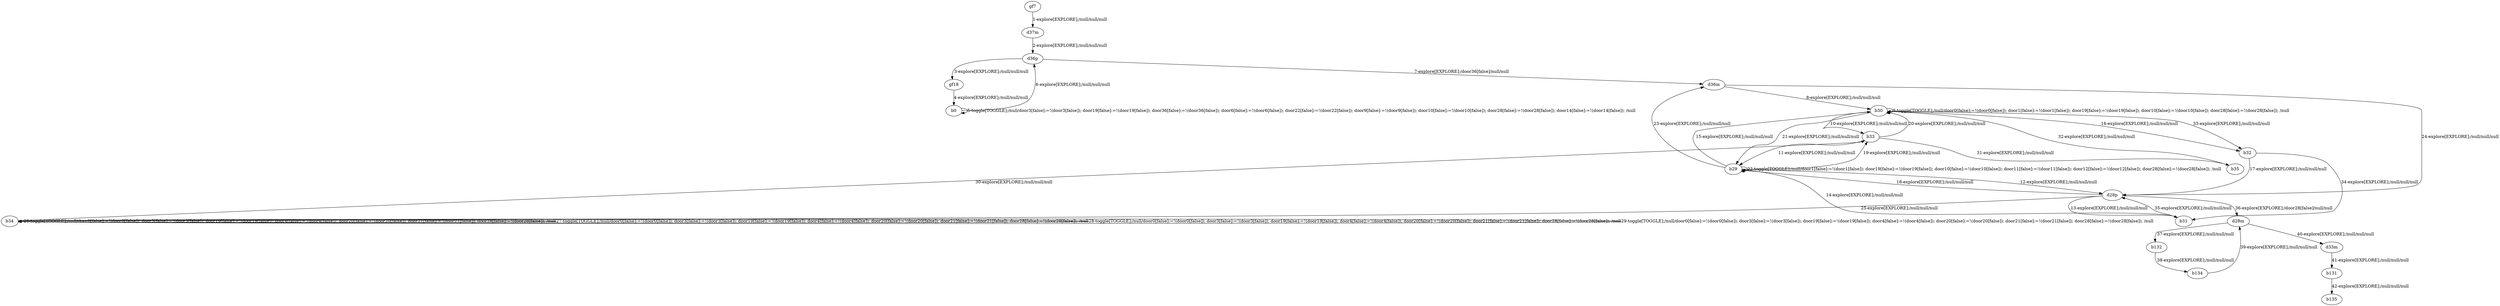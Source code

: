 # Total number of goals covered by this test: 1
# b131 --> b135

digraph g {
"gf7" -> "d37m" [label = "1-explore[EXPLORE];/null/null/null"];
"d37m" -> "d36p" [label = "2-explore[EXPLORE];/null/null/null"];
"d36p" -> "gf18" [label = "3-explore[EXPLORE];/null/null/null"];
"gf18" -> "b0" [label = "4-explore[EXPLORE];/null/null/null"];
"b0" -> "b0" [label = "5-toggle[TOGGLE];/null/door3[false]:=!(door3[false]); door19[false]:=!(door19[false]); door36[false]:=!(door36[false]); door6[false]:=!(door6[false]); door22[false]:=!(door22[false]); door9[false]:=!(door9[false]); door10[false]:=!(door10[false]); door28[false]:=!(door28[false]); door14[false]:=!(door14[false]); /null"];
"b0" -> "d36p" [label = "6-explore[EXPLORE];/null/null/null"];
"d36p" -> "d36m" [label = "7-explore[EXPLORE];/door36[false]/null/null"];
"d36m" -> "b30" [label = "8-explore[EXPLORE];/null/null/null"];
"b30" -> "b30" [label = "9-toggle[TOGGLE];/null/door0[false]:=!(door0[false]); door1[false]:=!(door1[false]); door19[false]:=!(door19[false]); door10[false]:=!(door10[false]); door28[false]:=!(door28[false]); /null"];
"b30" -> "b33" [label = "10-explore[EXPLORE];/null/null/null"];
"b33" -> "b29" [label = "11-explore[EXPLORE];/null/null/null"];
"b29" -> "d28p" [label = "12-explore[EXPLORE];/null/null/null"];
"d28p" -> "b31" [label = "13-explore[EXPLORE];/null/null/null"];
"b31" -> "b29" [label = "14-explore[EXPLORE];/null/null/null"];
"b29" -> "b30" [label = "15-explore[EXPLORE];/null/null/null"];
"b30" -> "b32" [label = "16-explore[EXPLORE];/null/null/null"];
"b32" -> "d28p" [label = "17-explore[EXPLORE];/null/null/null"];
"d28p" -> "b29" [label = "18-explore[EXPLORE];/null/null/null"];
"b29" -> "b33" [label = "19-explore[EXPLORE];/null/null/null"];
"b33" -> "b30" [label = "20-explore[EXPLORE];/null/null/null"];
"b30" -> "b29" [label = "21-explore[EXPLORE];/null/null/null"];
"b29" -> "b29" [label = "22-toggle[TOGGLE];/null/door1[false]:=!(door1[false]); door19[false]:=!(door19[false]); door10[false]:=!(door10[false]); door11[false]:=!(door11[false]); door12[false]:=!(door12[false]); door28[false]:=!(door28[false]); /null"];
"b29" -> "d36m" [label = "23-explore[EXPLORE];/null/null/null"];
"d36m" -> "d28p" [label = "24-explore[EXPLORE];/null/null/null"];
"d28p" -> "b34" [label = "25-explore[EXPLORE];/null/null/null"];
"b34" -> "b34" [label = "26-toggle[TOGGLE];/null/door0[false]:=!(door0[false]); door3[false]:=!(door3[false]); door19[false]:=!(door19[false]); door4[false]:=!(door4[false]); door20[false]:=!(door20[false]); door21[false]:=!(door21[false]); door28[false]:=!(door28[false]); /null"];
"b34" -> "b34" [label = "27-toggle[TOGGLE];/null/door0[false]:=!(door0[false]); door3[false]:=!(door3[false]); door19[false]:=!(door19[false]); door4[false]:=!(door4[false]); door20[false]:=!(door20[false]); door21[false]:=!(door21[false]); door28[false]:=!(door28[false]); /null"];
"b34" -> "b34" [label = "28-toggle[TOGGLE];/null/door0[false]:=!(door0[false]); door3[false]:=!(door3[false]); door19[false]:=!(door19[false]); door4[false]:=!(door4[false]); door20[false]:=!(door20[false]); door21[false]:=!(door21[false]); door28[false]:=!(door28[false]); /null"];
"b34" -> "b34" [label = "29-toggle[TOGGLE];/null/door0[false]:=!(door0[false]); door3[false]:=!(door3[false]); door19[false]:=!(door19[false]); door4[false]:=!(door4[false]); door20[false]:=!(door20[false]); door21[false]:=!(door21[false]); door28[false]:=!(door28[false]); /null"];
"b34" -> "b33" [label = "30-explore[EXPLORE];/null/null/null"];
"b33" -> "b35" [label = "31-explore[EXPLORE];/null/null/null"];
"b35" -> "b30" [label = "32-explore[EXPLORE];/null/null/null"];
"b30" -> "b32" [label = "33-explore[EXPLORE];/null/null/null"];
"b32" -> "b31" [label = "34-explore[EXPLORE];/null/null/null"];
"b31" -> "d28p" [label = "35-explore[EXPLORE];/null/null/null"];
"d28p" -> "d28m" [label = "36-explore[EXPLORE];/door28[false]/null/null"];
"d28m" -> "b132" [label = "37-explore[EXPLORE];/null/null/null"];
"b132" -> "b134" [label = "38-explore[EXPLORE];/null/null/null"];
"b134" -> "d28m" [label = "39-explore[EXPLORE];/null/null/null"];
"d28m" -> "d33m" [label = "40-explore[EXPLORE];/null/null/null"];
"d33m" -> "b131" [label = "41-explore[EXPLORE];/null/null/null"];
"b131" -> "b135" [label = "42-explore[EXPLORE];/null/null/null"];
}